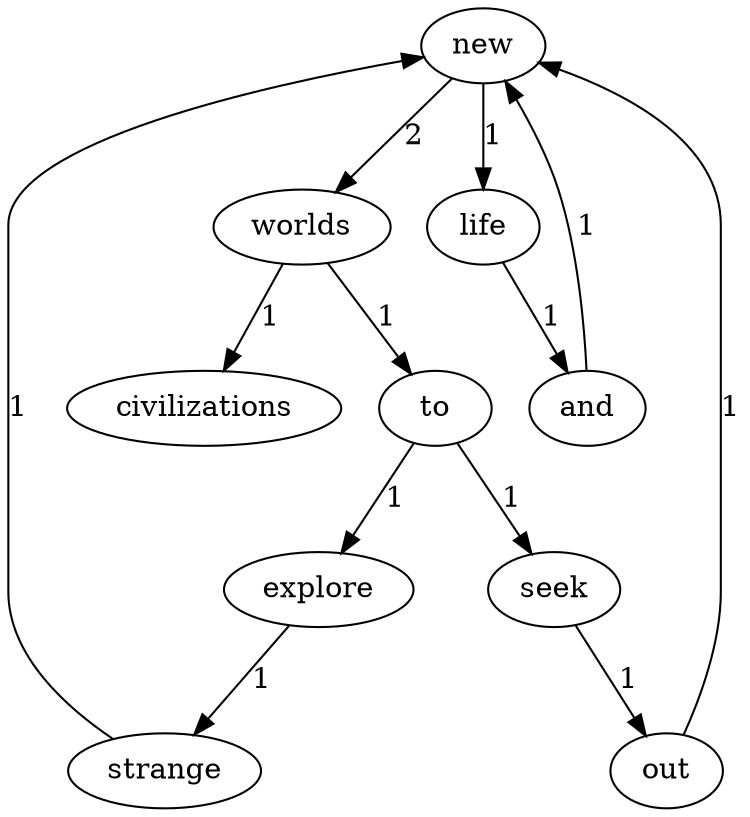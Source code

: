 digraph G {
	new -> worlds [label="2"];
	new -> life [label="1"];
	worlds -> to [label="1"];
	worlds -> civilizations [label="1"];
	explore -> strange [label="1"];
	and -> new [label="1"];
	to -> explore [label="1"];
	to -> seek [label="1"];
	seek -> out [label="1"];
	strange -> new [label="1"];
	life -> and [label="1"];
	out -> new [label="1"];
}